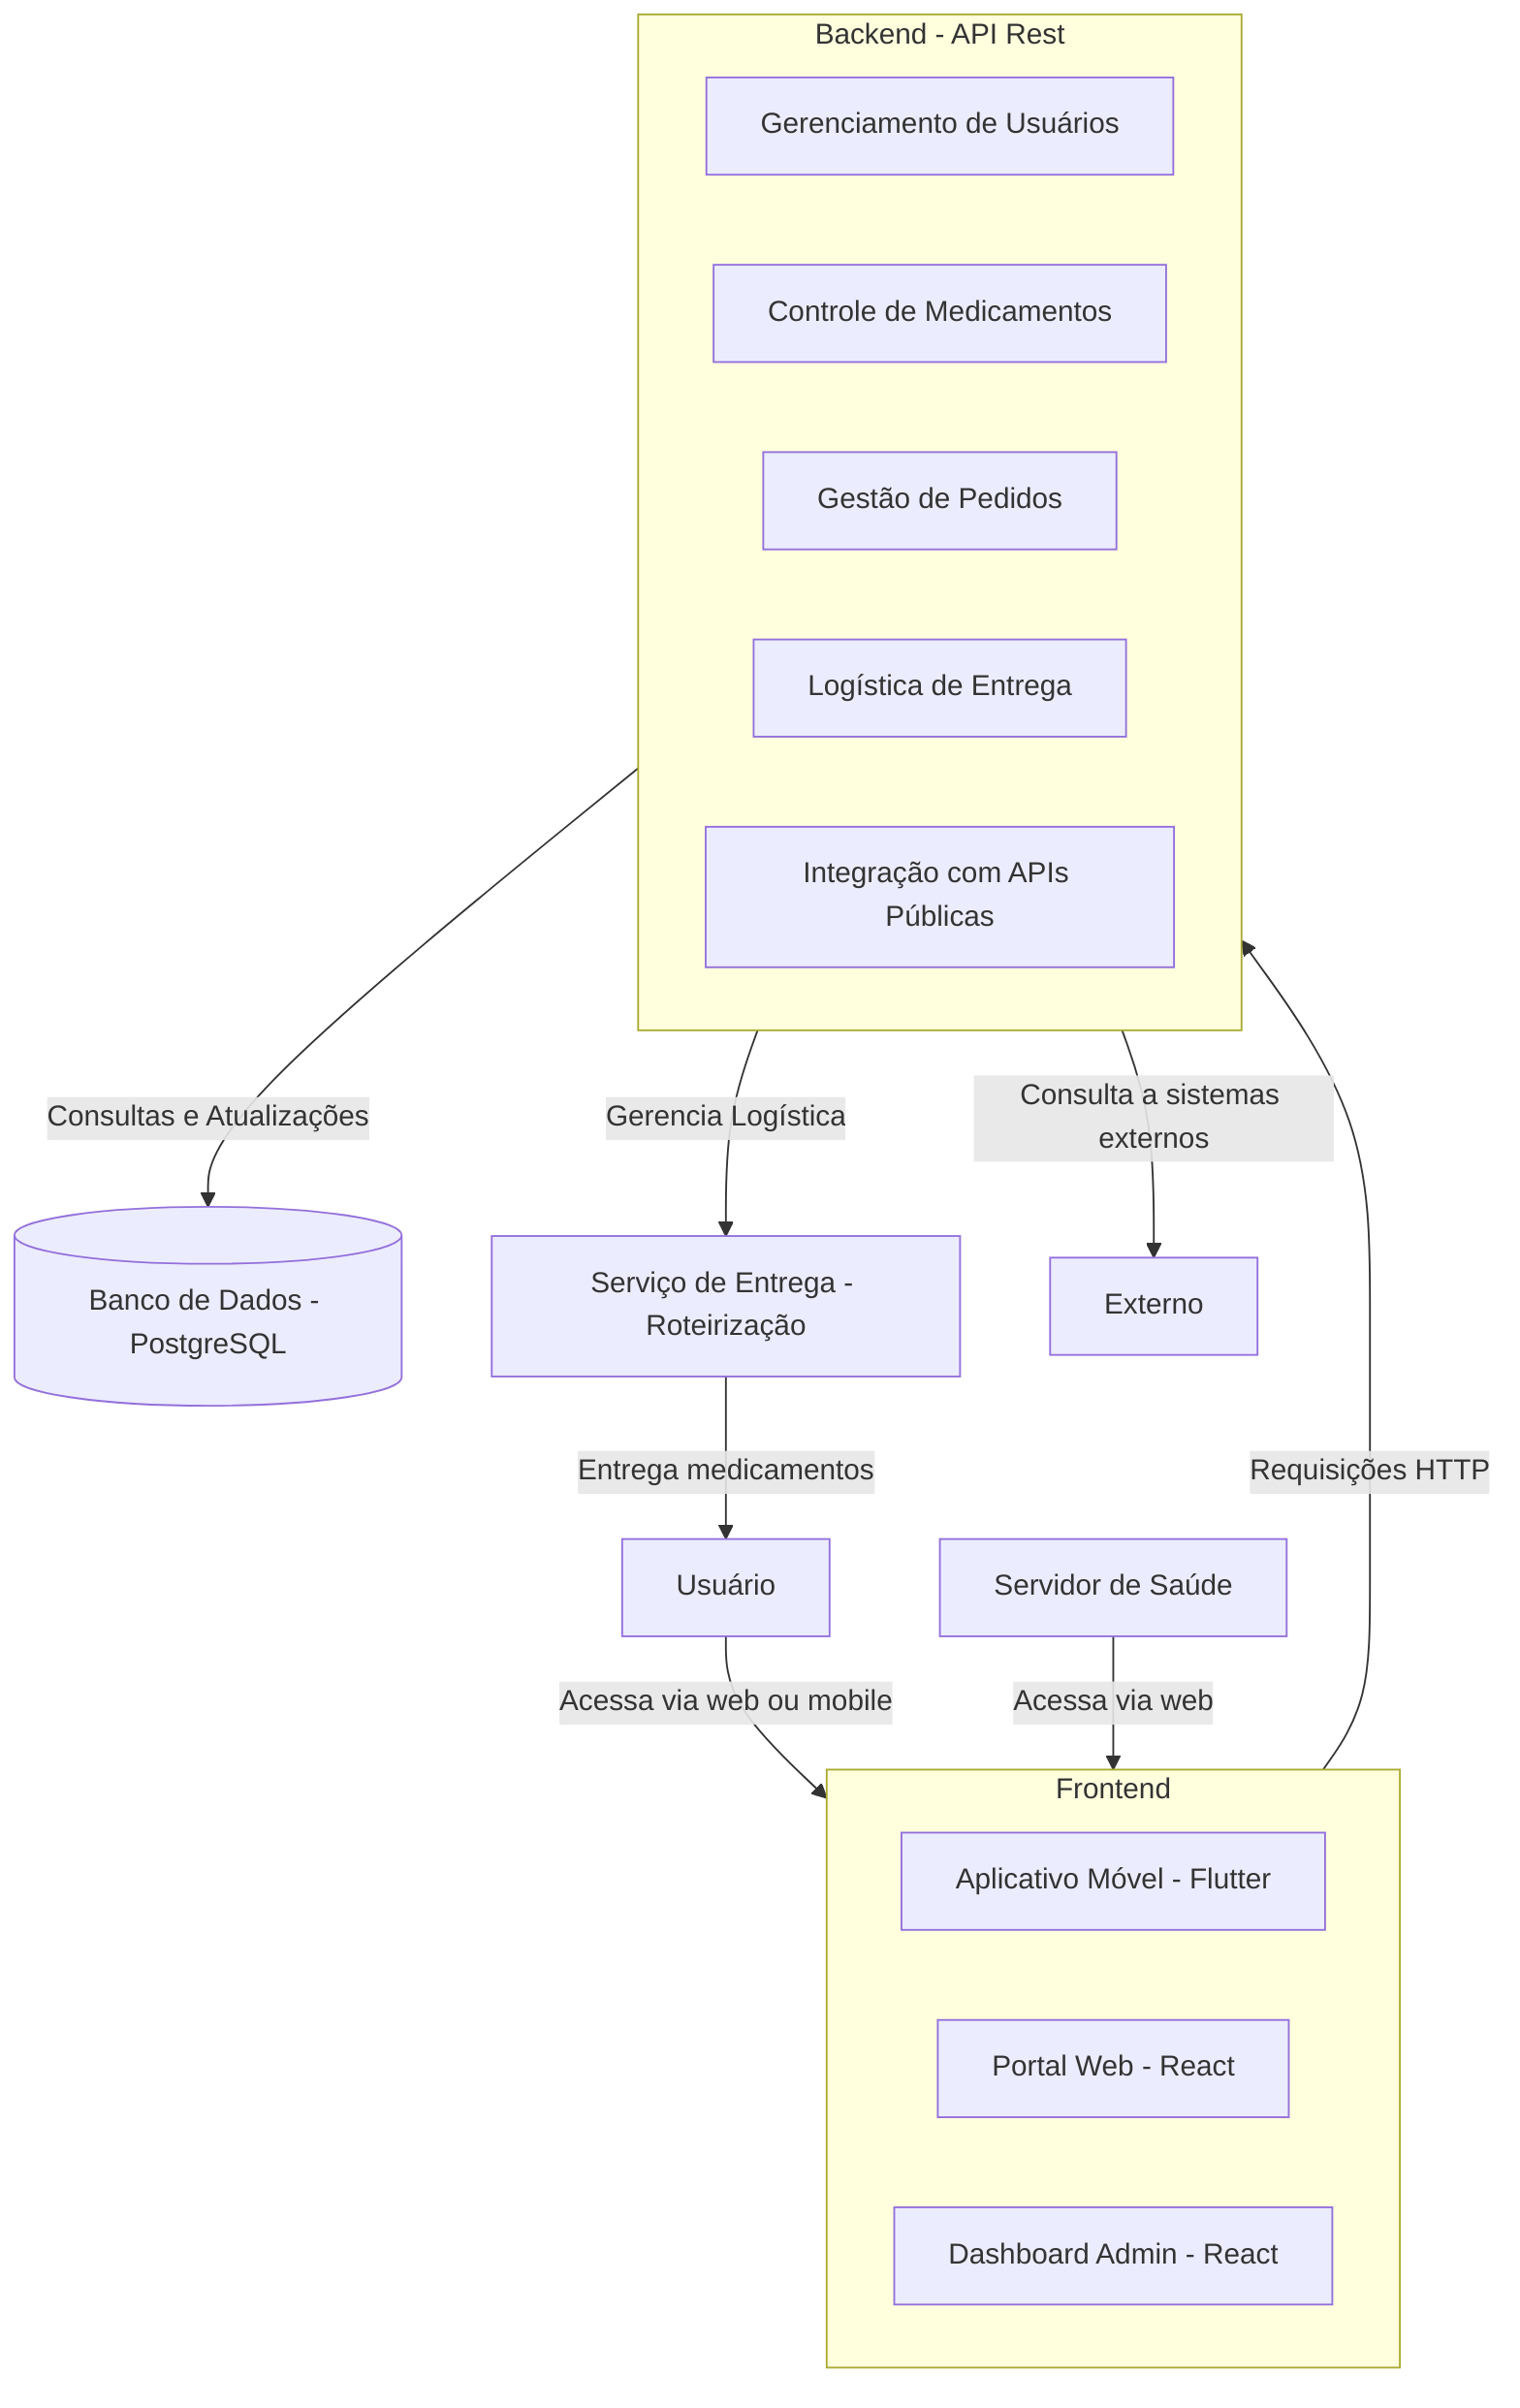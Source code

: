 %% Diagrama C4 - Nível de Container
flowchart TD
    subgraph Frontend [Frontend]
        FE1[Aplicativo Móvel - Flutter]
        FE2[Portal Web - React]
        FE3[Dashboard Admin - React]
    end
    subgraph Backend [Backend - API Rest]
        BE1[Gerenciamento de Usuários]
        BE2[Controle de Medicamentos]
        BE3[Gestão de Pedidos]
        BE4[Logística de Entrega]
        BE5[Integração com APIs Públicas]
    end
    DB[(Banco de Dados - PostgreSQL)]
    ServicoEntrega[Serviço de Entrega - Roteirização]

    Cid[Usuário] -->|Acessa via web ou mobile| Frontend
    Adm[Servidor de Saúde] -->|Acessa via web| Frontend

    Frontend -->|Requisições HTTP| Backend
    Backend -->|Consultas e Atualizações| DB
    Backend -->|Gerencia Logística| ServicoEntrega
    ServicoEntrega -->|Entrega medicamentos| Cid
    Backend -->|Consulta a sistemas externos| Externo